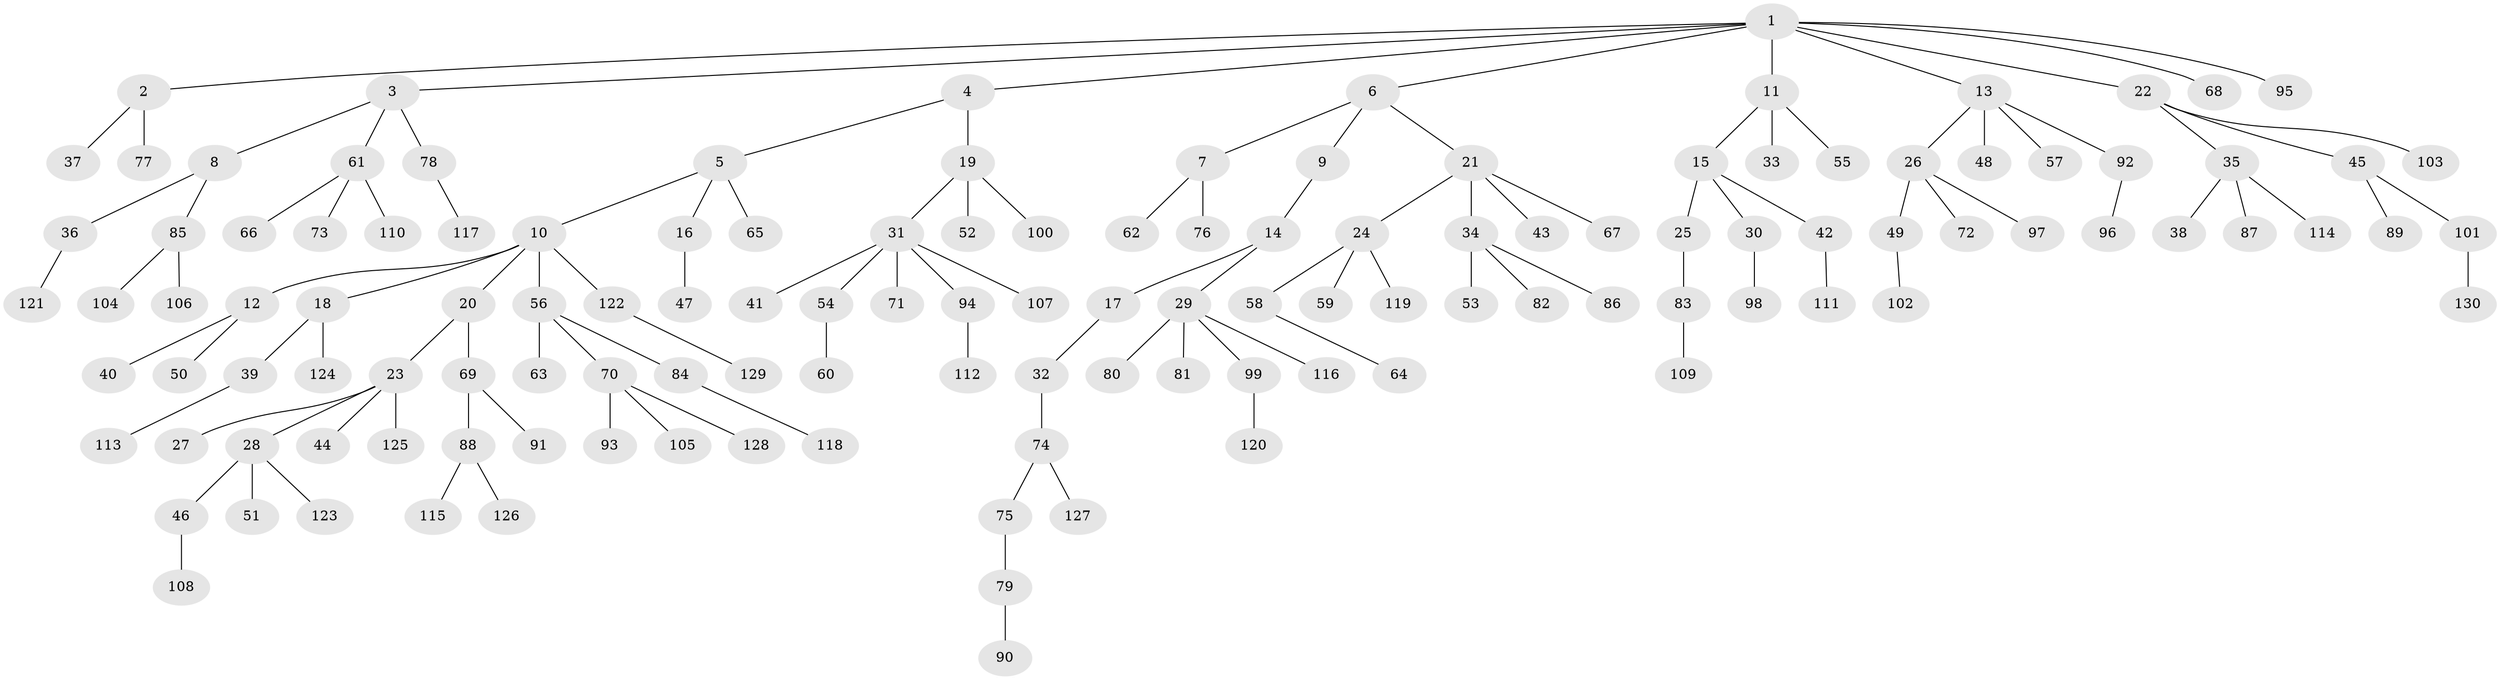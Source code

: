 // Generated by graph-tools (version 1.1) at 2025/50/03/09/25 03:50:26]
// undirected, 130 vertices, 129 edges
graph export_dot {
graph [start="1"]
  node [color=gray90,style=filled];
  1;
  2;
  3;
  4;
  5;
  6;
  7;
  8;
  9;
  10;
  11;
  12;
  13;
  14;
  15;
  16;
  17;
  18;
  19;
  20;
  21;
  22;
  23;
  24;
  25;
  26;
  27;
  28;
  29;
  30;
  31;
  32;
  33;
  34;
  35;
  36;
  37;
  38;
  39;
  40;
  41;
  42;
  43;
  44;
  45;
  46;
  47;
  48;
  49;
  50;
  51;
  52;
  53;
  54;
  55;
  56;
  57;
  58;
  59;
  60;
  61;
  62;
  63;
  64;
  65;
  66;
  67;
  68;
  69;
  70;
  71;
  72;
  73;
  74;
  75;
  76;
  77;
  78;
  79;
  80;
  81;
  82;
  83;
  84;
  85;
  86;
  87;
  88;
  89;
  90;
  91;
  92;
  93;
  94;
  95;
  96;
  97;
  98;
  99;
  100;
  101;
  102;
  103;
  104;
  105;
  106;
  107;
  108;
  109;
  110;
  111;
  112;
  113;
  114;
  115;
  116;
  117;
  118;
  119;
  120;
  121;
  122;
  123;
  124;
  125;
  126;
  127;
  128;
  129;
  130;
  1 -- 2;
  1 -- 3;
  1 -- 4;
  1 -- 6;
  1 -- 11;
  1 -- 13;
  1 -- 22;
  1 -- 68;
  1 -- 95;
  2 -- 37;
  2 -- 77;
  3 -- 8;
  3 -- 61;
  3 -- 78;
  4 -- 5;
  4 -- 19;
  5 -- 10;
  5 -- 16;
  5 -- 65;
  6 -- 7;
  6 -- 9;
  6 -- 21;
  7 -- 62;
  7 -- 76;
  8 -- 36;
  8 -- 85;
  9 -- 14;
  10 -- 12;
  10 -- 18;
  10 -- 20;
  10 -- 56;
  10 -- 122;
  11 -- 15;
  11 -- 33;
  11 -- 55;
  12 -- 40;
  12 -- 50;
  13 -- 26;
  13 -- 48;
  13 -- 57;
  13 -- 92;
  14 -- 17;
  14 -- 29;
  15 -- 25;
  15 -- 30;
  15 -- 42;
  16 -- 47;
  17 -- 32;
  18 -- 39;
  18 -- 124;
  19 -- 31;
  19 -- 52;
  19 -- 100;
  20 -- 23;
  20 -- 69;
  21 -- 24;
  21 -- 34;
  21 -- 43;
  21 -- 67;
  22 -- 35;
  22 -- 45;
  22 -- 103;
  23 -- 27;
  23 -- 28;
  23 -- 44;
  23 -- 125;
  24 -- 58;
  24 -- 59;
  24 -- 119;
  25 -- 83;
  26 -- 49;
  26 -- 72;
  26 -- 97;
  28 -- 46;
  28 -- 51;
  28 -- 123;
  29 -- 80;
  29 -- 81;
  29 -- 99;
  29 -- 116;
  30 -- 98;
  31 -- 41;
  31 -- 54;
  31 -- 71;
  31 -- 94;
  31 -- 107;
  32 -- 74;
  34 -- 53;
  34 -- 82;
  34 -- 86;
  35 -- 38;
  35 -- 87;
  35 -- 114;
  36 -- 121;
  39 -- 113;
  42 -- 111;
  45 -- 89;
  45 -- 101;
  46 -- 108;
  49 -- 102;
  54 -- 60;
  56 -- 63;
  56 -- 70;
  56 -- 84;
  58 -- 64;
  61 -- 66;
  61 -- 73;
  61 -- 110;
  69 -- 88;
  69 -- 91;
  70 -- 93;
  70 -- 105;
  70 -- 128;
  74 -- 75;
  74 -- 127;
  75 -- 79;
  78 -- 117;
  79 -- 90;
  83 -- 109;
  84 -- 118;
  85 -- 104;
  85 -- 106;
  88 -- 115;
  88 -- 126;
  92 -- 96;
  94 -- 112;
  99 -- 120;
  101 -- 130;
  122 -- 129;
}
